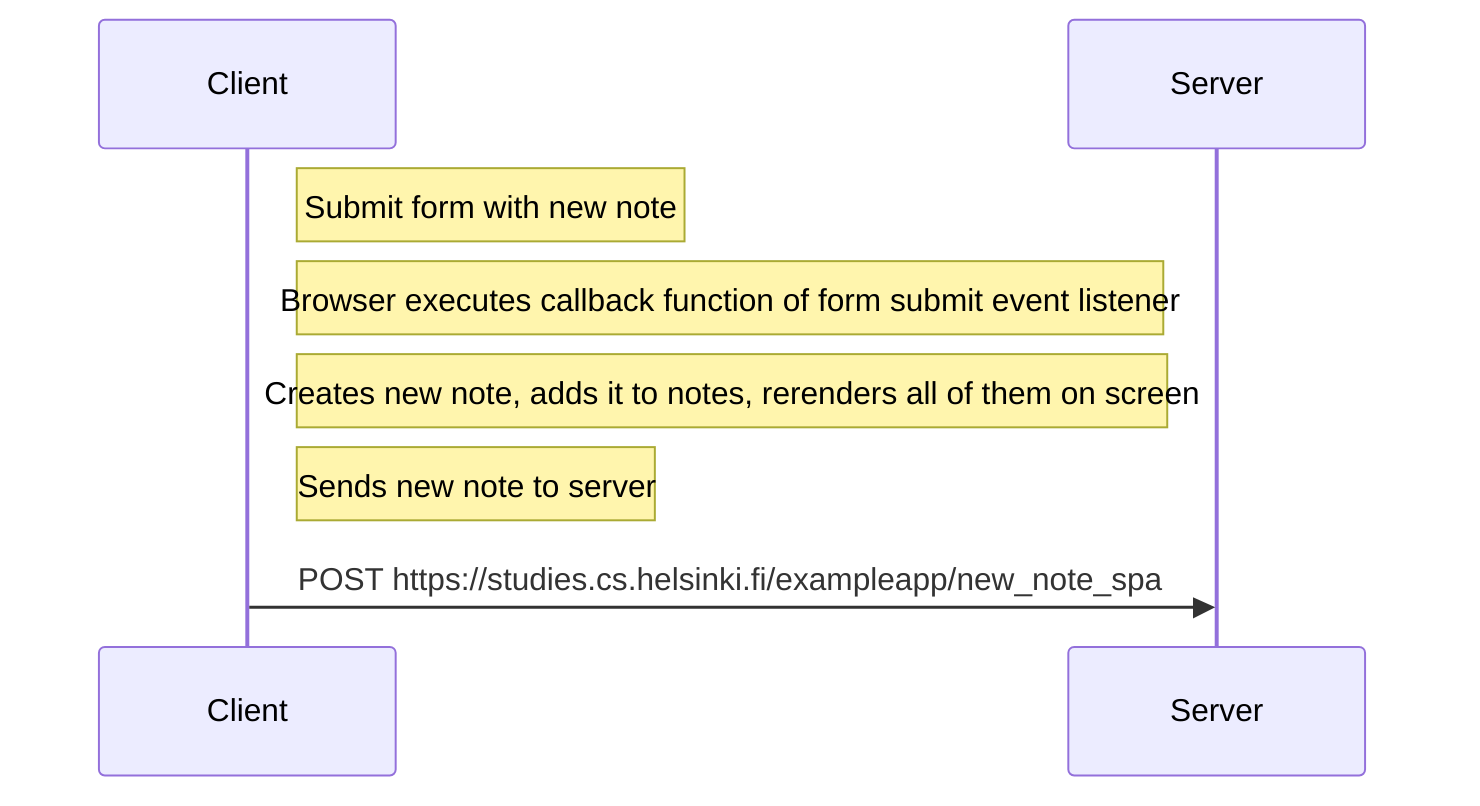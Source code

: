 sequenceDiagram
participant Client
participant Server
Note right of Client: Submit form with new note
Note right of Client: Browser executes callback function of form submit event listener
Note right of Client: Creates new note, adds it to notes, rerenders all of them on screen
Note right of Client: Sends new note to server
Client->>Server: POST https://studies.cs.helsinki.fi/exampleapp/new_note_spa